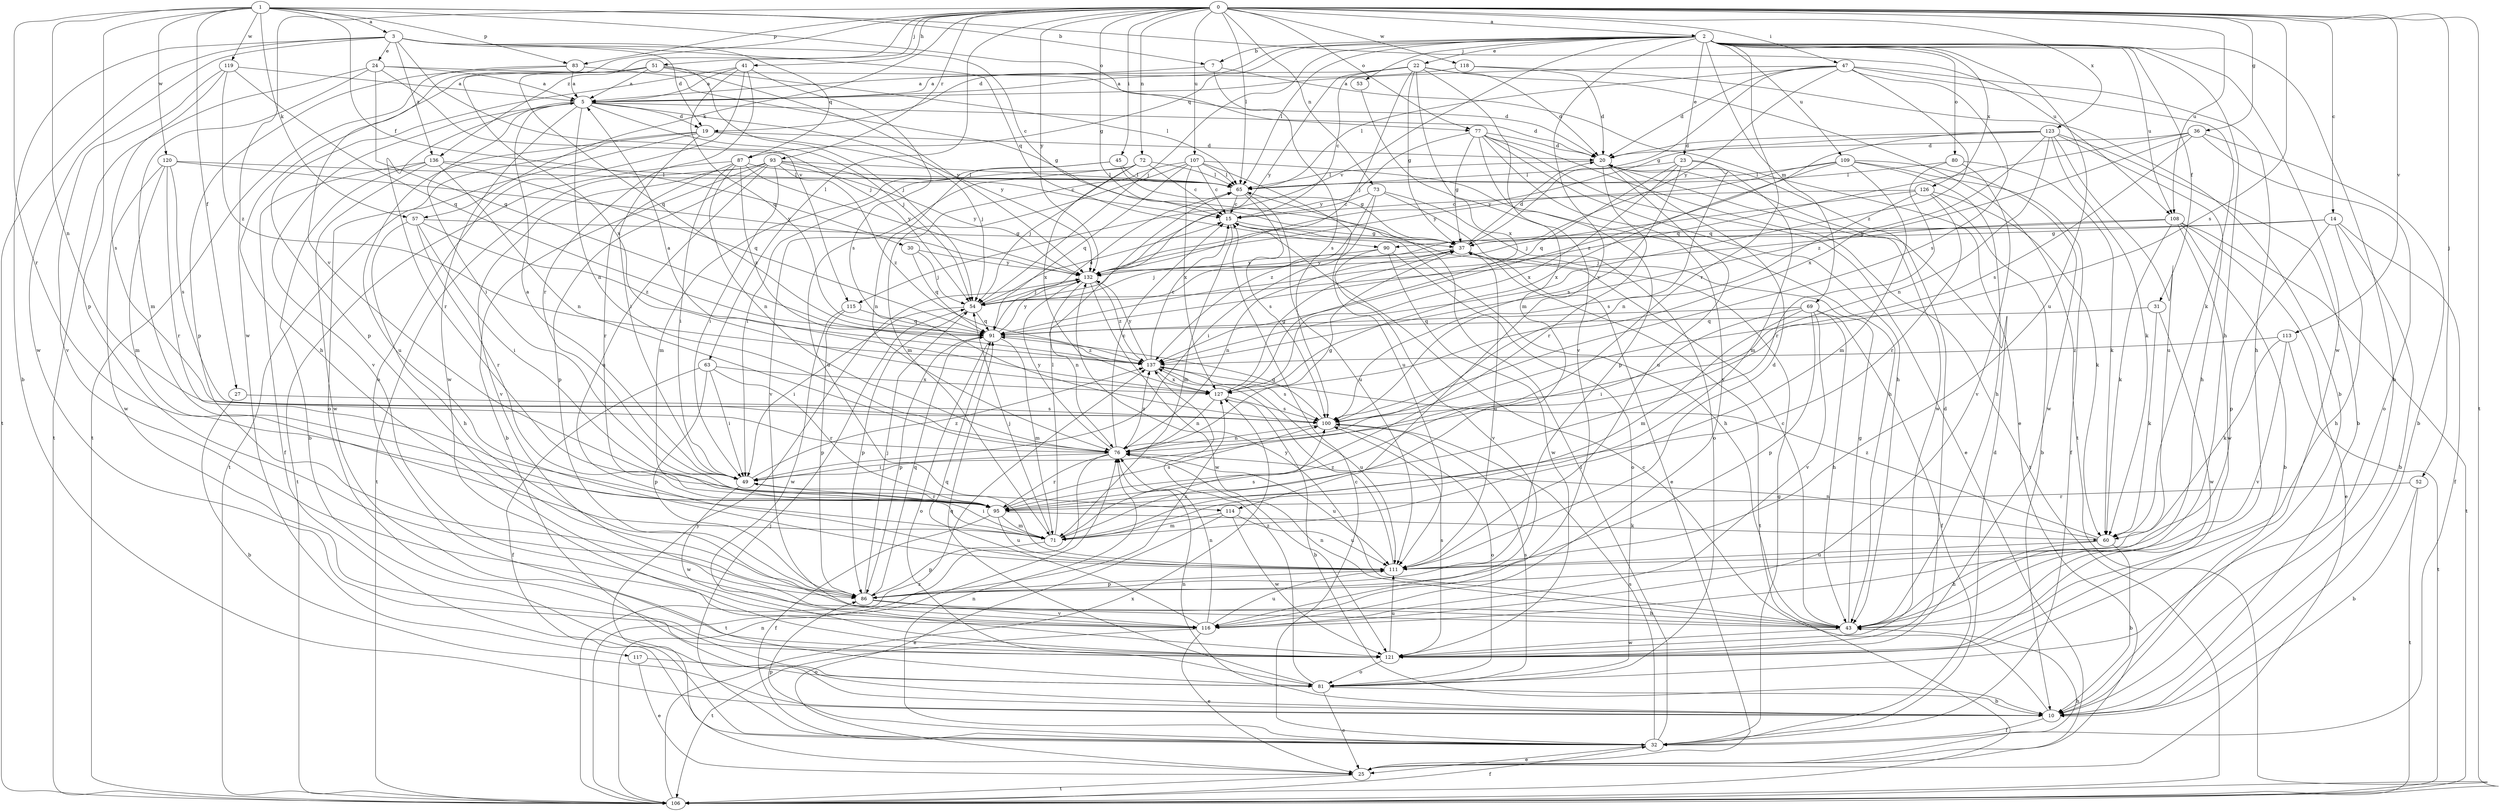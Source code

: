 strict digraph  {
0;
1;
2;
3;
5;
7;
10;
14;
15;
19;
20;
22;
23;
24;
25;
27;
30;
31;
32;
36;
37;
41;
43;
45;
47;
49;
51;
52;
53;
54;
57;
60;
63;
65;
69;
71;
72;
73;
76;
77;
80;
81;
83;
86;
87;
90;
91;
93;
95;
100;
106;
107;
108;
109;
111;
113;
114;
115;
116;
117;
118;
119;
120;
121;
123;
126;
127;
132;
136;
137;
0 -> 2  [label=a];
0 -> 14  [label=c];
0 -> 36  [label=g];
0 -> 37  [label=g];
0 -> 41  [label=h];
0 -> 45  [label=i];
0 -> 47  [label=i];
0 -> 51  [label=j];
0 -> 52  [label=j];
0 -> 57  [label=k];
0 -> 63  [label=l];
0 -> 65  [label=l];
0 -> 72  [label=n];
0 -> 73  [label=n];
0 -> 77  [label=o];
0 -> 83  [label=p];
0 -> 93  [label=r];
0 -> 100  [label=s];
0 -> 106  [label=t];
0 -> 107  [label=u];
0 -> 108  [label=u];
0 -> 113  [label=v];
0 -> 114  [label=v];
0 -> 117  [label=w];
0 -> 118  [label=w];
0 -> 123  [label=x];
0 -> 132  [label=y];
0 -> 136  [label=z];
1 -> 3  [label=a];
1 -> 7  [label=b];
1 -> 27  [label=f];
1 -> 30  [label=f];
1 -> 57  [label=k];
1 -> 76  [label=n];
1 -> 77  [label=o];
1 -> 83  [label=p];
1 -> 86  [label=p];
1 -> 95  [label=r];
1 -> 108  [label=u];
1 -> 119  [label=w];
1 -> 120  [label=w];
2 -> 7  [label=b];
2 -> 10  [label=b];
2 -> 19  [label=d];
2 -> 22  [label=e];
2 -> 23  [label=e];
2 -> 31  [label=f];
2 -> 43  [label=h];
2 -> 53  [label=j];
2 -> 54  [label=j];
2 -> 65  [label=l];
2 -> 69  [label=m];
2 -> 80  [label=o];
2 -> 87  [label=q];
2 -> 95  [label=r];
2 -> 108  [label=u];
2 -> 109  [label=u];
2 -> 111  [label=u];
2 -> 114  [label=v];
2 -> 115  [label=v];
2 -> 121  [label=w];
2 -> 126  [label=x];
3 -> 10  [label=b];
3 -> 15  [label=c];
3 -> 19  [label=d];
3 -> 24  [label=e];
3 -> 87  [label=q];
3 -> 90  [label=q];
3 -> 106  [label=t];
3 -> 115  [label=v];
3 -> 121  [label=w];
3 -> 136  [label=z];
5 -> 19  [label=d];
5 -> 20  [label=d];
5 -> 49  [label=i];
5 -> 54  [label=j];
5 -> 76  [label=n];
5 -> 95  [label=r];
5 -> 116  [label=v];
5 -> 121  [label=w];
5 -> 132  [label=y];
7 -> 5  [label=a];
7 -> 25  [label=e];
7 -> 100  [label=s];
10 -> 15  [label=c];
10 -> 32  [label=f];
10 -> 76  [label=n];
14 -> 10  [label=b];
14 -> 32  [label=f];
14 -> 37  [label=g];
14 -> 43  [label=h];
14 -> 86  [label=p];
14 -> 90  [label=q];
15 -> 37  [label=g];
15 -> 43  [label=h];
15 -> 71  [label=m];
19 -> 20  [label=d];
19 -> 49  [label=i];
19 -> 54  [label=j];
19 -> 81  [label=o];
19 -> 106  [label=t];
19 -> 111  [label=u];
20 -> 65  [label=l];
20 -> 95  [label=r];
20 -> 111  [label=u];
20 -> 121  [label=w];
22 -> 5  [label=a];
22 -> 15  [label=c];
22 -> 20  [label=d];
22 -> 37  [label=g];
22 -> 54  [label=j];
22 -> 71  [label=m];
22 -> 106  [label=t];
22 -> 127  [label=x];
22 -> 132  [label=y];
23 -> 65  [label=l];
23 -> 71  [label=m];
23 -> 76  [label=n];
23 -> 91  [label=q];
23 -> 100  [label=s];
23 -> 127  [label=x];
24 -> 5  [label=a];
24 -> 20  [label=d];
24 -> 54  [label=j];
24 -> 71  [label=m];
24 -> 91  [label=q];
24 -> 106  [label=t];
25 -> 43  [label=h];
25 -> 106  [label=t];
25 -> 132  [label=y];
27 -> 10  [label=b];
27 -> 100  [label=s];
30 -> 54  [label=j];
30 -> 91  [label=q];
30 -> 132  [label=y];
31 -> 60  [label=k];
31 -> 91  [label=q];
31 -> 121  [label=w];
32 -> 15  [label=c];
32 -> 20  [label=d];
32 -> 25  [label=e];
32 -> 37  [label=g];
32 -> 54  [label=j];
32 -> 65  [label=l];
32 -> 76  [label=n];
32 -> 86  [label=p];
32 -> 100  [label=s];
36 -> 10  [label=b];
36 -> 20  [label=d];
36 -> 81  [label=o];
36 -> 91  [label=q];
36 -> 100  [label=s];
36 -> 137  [label=z];
37 -> 20  [label=d];
37 -> 54  [label=j];
37 -> 76  [label=n];
37 -> 106  [label=t];
37 -> 111  [label=u];
37 -> 132  [label=y];
41 -> 5  [label=a];
41 -> 81  [label=o];
41 -> 86  [label=p];
41 -> 91  [label=q];
41 -> 95  [label=r];
41 -> 100  [label=s];
43 -> 15  [label=c];
43 -> 37  [label=g];
43 -> 76  [label=n];
43 -> 121  [label=w];
43 -> 132  [label=y];
45 -> 37  [label=g];
45 -> 65  [label=l];
45 -> 71  [label=m];
45 -> 76  [label=n];
47 -> 5  [label=a];
47 -> 20  [label=d];
47 -> 37  [label=g];
47 -> 43  [label=h];
47 -> 60  [label=k];
47 -> 65  [label=l];
47 -> 100  [label=s];
47 -> 132  [label=y];
47 -> 137  [label=z];
49 -> 5  [label=a];
49 -> 95  [label=r];
49 -> 121  [label=w];
49 -> 137  [label=z];
51 -> 5  [label=a];
51 -> 43  [label=h];
51 -> 54  [label=j];
51 -> 65  [label=l];
51 -> 91  [label=q];
51 -> 127  [label=x];
51 -> 132  [label=y];
52 -> 10  [label=b];
52 -> 95  [label=r];
52 -> 106  [label=t];
53 -> 116  [label=v];
54 -> 15  [label=c];
54 -> 49  [label=i];
54 -> 86  [label=p];
54 -> 91  [label=q];
57 -> 37  [label=g];
57 -> 43  [label=h];
57 -> 49  [label=i];
57 -> 95  [label=r];
57 -> 137  [label=z];
60 -> 10  [label=b];
60 -> 43  [label=h];
60 -> 76  [label=n];
60 -> 111  [label=u];
60 -> 137  [label=z];
63 -> 32  [label=f];
63 -> 49  [label=i];
63 -> 86  [label=p];
63 -> 95  [label=r];
63 -> 127  [label=x];
65 -> 15  [label=c];
65 -> 100  [label=s];
65 -> 111  [label=u];
69 -> 32  [label=f];
69 -> 43  [label=h];
69 -> 49  [label=i];
69 -> 71  [label=m];
69 -> 86  [label=p];
69 -> 91  [label=q];
69 -> 116  [label=v];
71 -> 49  [label=i];
71 -> 54  [label=j];
71 -> 65  [label=l];
71 -> 86  [label=p];
71 -> 100  [label=s];
72 -> 15  [label=c];
72 -> 49  [label=i];
72 -> 54  [label=j];
72 -> 65  [label=l];
72 -> 111  [label=u];
72 -> 127  [label=x];
73 -> 15  [label=c];
73 -> 25  [label=e];
73 -> 49  [label=i];
73 -> 81  [label=o];
73 -> 137  [label=z];
76 -> 15  [label=c];
76 -> 37  [label=g];
76 -> 49  [label=i];
76 -> 95  [label=r];
76 -> 106  [label=t];
76 -> 111  [label=u];
76 -> 132  [label=y];
76 -> 137  [label=z];
77 -> 20  [label=d];
77 -> 25  [label=e];
77 -> 37  [label=g];
77 -> 43  [label=h];
77 -> 86  [label=p];
77 -> 106  [label=t];
77 -> 116  [label=v];
77 -> 132  [label=y];
80 -> 60  [label=k];
80 -> 65  [label=l];
80 -> 95  [label=r];
80 -> 116  [label=v];
81 -> 10  [label=b];
81 -> 25  [label=e];
81 -> 91  [label=q];
81 -> 100  [label=s];
81 -> 137  [label=z];
83 -> 5  [label=a];
83 -> 37  [label=g];
83 -> 86  [label=p];
83 -> 106  [label=t];
86 -> 43  [label=h];
86 -> 54  [label=j];
86 -> 91  [label=q];
86 -> 116  [label=v];
86 -> 127  [label=x];
87 -> 49  [label=i];
87 -> 65  [label=l];
87 -> 76  [label=n];
87 -> 95  [label=r];
87 -> 106  [label=t];
87 -> 132  [label=y];
87 -> 137  [label=z];
90 -> 81  [label=o];
90 -> 116  [label=v];
90 -> 121  [label=w];
90 -> 132  [label=y];
91 -> 65  [label=l];
91 -> 71  [label=m];
91 -> 81  [label=o];
91 -> 86  [label=p];
91 -> 132  [label=y];
91 -> 137  [label=z];
93 -> 10  [label=b];
93 -> 15  [label=c];
93 -> 49  [label=i];
93 -> 65  [label=l];
93 -> 86  [label=p];
93 -> 106  [label=t];
93 -> 111  [label=u];
93 -> 116  [label=v];
93 -> 132  [label=y];
93 -> 137  [label=z];
95 -> 32  [label=f];
95 -> 60  [label=k];
95 -> 71  [label=m];
95 -> 100  [label=s];
95 -> 111  [label=u];
100 -> 76  [label=n];
100 -> 81  [label=o];
100 -> 91  [label=q];
106 -> 32  [label=f];
106 -> 76  [label=n];
106 -> 127  [label=x];
106 -> 137  [label=z];
107 -> 15  [label=c];
107 -> 43  [label=h];
107 -> 65  [label=l];
107 -> 71  [label=m];
107 -> 91  [label=q];
107 -> 111  [label=u];
107 -> 116  [label=v];
107 -> 127  [label=x];
108 -> 10  [label=b];
108 -> 25  [label=e];
108 -> 37  [label=g];
108 -> 54  [label=j];
108 -> 60  [label=k];
108 -> 106  [label=t];
108 -> 121  [label=w];
109 -> 32  [label=f];
109 -> 43  [label=h];
109 -> 65  [label=l];
109 -> 71  [label=m];
109 -> 121  [label=w];
109 -> 127  [label=x];
109 -> 132  [label=y];
111 -> 20  [label=d];
111 -> 86  [label=p];
111 -> 137  [label=z];
113 -> 60  [label=k];
113 -> 106  [label=t];
113 -> 116  [label=v];
113 -> 137  [label=z];
114 -> 25  [label=e];
114 -> 71  [label=m];
114 -> 111  [label=u];
114 -> 121  [label=w];
115 -> 86  [label=p];
115 -> 91  [label=q];
115 -> 121  [label=w];
116 -> 25  [label=e];
116 -> 76  [label=n];
116 -> 91  [label=q];
116 -> 106  [label=t];
116 -> 111  [label=u];
117 -> 25  [label=e];
117 -> 81  [label=o];
118 -> 5  [label=a];
118 -> 10  [label=b];
118 -> 20  [label=d];
119 -> 5  [label=a];
119 -> 91  [label=q];
119 -> 100  [label=s];
119 -> 116  [label=v];
119 -> 137  [label=z];
120 -> 65  [label=l];
120 -> 71  [label=m];
120 -> 95  [label=r];
120 -> 100  [label=s];
120 -> 121  [label=w];
120 -> 132  [label=y];
121 -> 20  [label=d];
121 -> 81  [label=o];
121 -> 100  [label=s];
121 -> 111  [label=u];
123 -> 10  [label=b];
123 -> 20  [label=d];
123 -> 43  [label=h];
123 -> 60  [label=k];
123 -> 76  [label=n];
123 -> 111  [label=u];
123 -> 127  [label=x];
123 -> 132  [label=y];
123 -> 137  [label=z];
126 -> 10  [label=b];
126 -> 15  [label=c];
126 -> 54  [label=j];
126 -> 60  [label=k];
126 -> 95  [label=r];
126 -> 100  [label=s];
127 -> 5  [label=a];
127 -> 10  [label=b];
127 -> 37  [label=g];
127 -> 76  [label=n];
127 -> 100  [label=s];
132 -> 54  [label=j];
132 -> 76  [label=n];
132 -> 121  [label=w];
132 -> 137  [label=z];
136 -> 10  [label=b];
136 -> 32  [label=f];
136 -> 65  [label=l];
136 -> 76  [label=n];
136 -> 91  [label=q];
136 -> 121  [label=w];
137 -> 15  [label=c];
137 -> 100  [label=s];
137 -> 111  [label=u];
137 -> 127  [label=x];
137 -> 132  [label=y];
}
